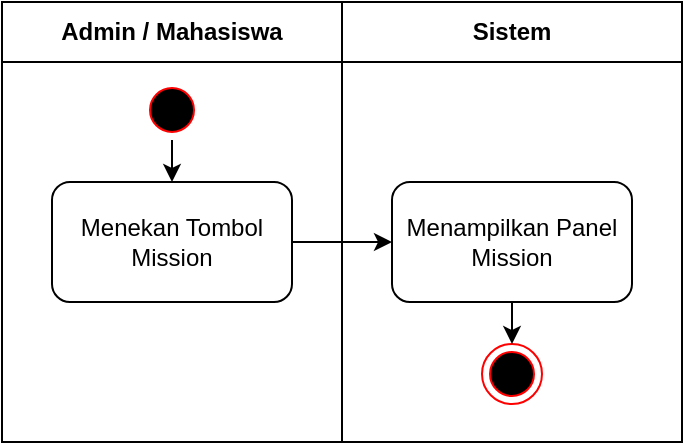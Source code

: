<mxfile version="24.7.7">
  <diagram id="FoW0NhkRNFs8L6AiQfCd" name="Halaman-1">
    <mxGraphModel dx="419" dy="223" grid="1" gridSize="10" guides="1" tooltips="1" connect="1" arrows="1" fold="1" page="1" pageScale="1" pageWidth="827" pageHeight="1169" math="0" shadow="0">
      <root>
        <mxCell id="0" />
        <mxCell id="1" parent="0" />
        <mxCell id="Ot3S0epjnxDfbkrlAxVJ-14" value="Admin / Mahasiswa" style="swimlane;whiteSpace=wrap;html=1;startSize=30;" parent="1" vertex="1">
          <mxGeometry x="50" y="40" width="170" height="220" as="geometry" />
        </mxCell>
        <mxCell id="Ot3S0epjnxDfbkrlAxVJ-15" style="edgeStyle=orthogonalEdgeStyle;rounded=0;orthogonalLoop=1;jettySize=auto;html=1;entryX=0.5;entryY=0;entryDx=0;entryDy=0;" parent="Ot3S0epjnxDfbkrlAxVJ-14" source="Ot3S0epjnxDfbkrlAxVJ-16" target="Ot3S0epjnxDfbkrlAxVJ-17" edge="1">
          <mxGeometry relative="1" as="geometry" />
        </mxCell>
        <mxCell id="Ot3S0epjnxDfbkrlAxVJ-16" value="" style="ellipse;html=1;shape=startState;fillColor=#000000;strokeColor=#ff0000;" parent="Ot3S0epjnxDfbkrlAxVJ-14" vertex="1">
          <mxGeometry x="70" y="39" width="30" height="30" as="geometry" />
        </mxCell>
        <mxCell id="Ot3S0epjnxDfbkrlAxVJ-17" value="Menekan Tombol&lt;div&gt;Mission&lt;/div&gt;" style="rounded=1;whiteSpace=wrap;html=1;" parent="Ot3S0epjnxDfbkrlAxVJ-14" vertex="1">
          <mxGeometry x="25" y="90" width="120" height="60" as="geometry" />
        </mxCell>
        <mxCell id="Ot3S0epjnxDfbkrlAxVJ-19" value="Sistem" style="swimlane;whiteSpace=wrap;html=1;startSize=30;" parent="1" vertex="1">
          <mxGeometry x="220" y="40" width="170" height="220" as="geometry" />
        </mxCell>
        <mxCell id="Ot3S0epjnxDfbkrlAxVJ-20" value="Menampilkan Panel Mission" style="whiteSpace=wrap;html=1;rounded=1;" parent="Ot3S0epjnxDfbkrlAxVJ-19" vertex="1">
          <mxGeometry x="25" y="90" width="120" height="60" as="geometry" />
        </mxCell>
        <mxCell id="Ot3S0epjnxDfbkrlAxVJ-21" value="" style="ellipse;html=1;shape=endState;fillColor=#000000;strokeColor=#ff0000;" parent="Ot3S0epjnxDfbkrlAxVJ-19" vertex="1">
          <mxGeometry x="70" y="171" width="30" height="30" as="geometry" />
        </mxCell>
        <mxCell id="Ot3S0epjnxDfbkrlAxVJ-22" style="edgeStyle=orthogonalEdgeStyle;rounded=0;orthogonalLoop=1;jettySize=auto;html=1;entryX=0.5;entryY=0;entryDx=0;entryDy=0;exitX=0.5;exitY=1;exitDx=0;exitDy=0;" parent="Ot3S0epjnxDfbkrlAxVJ-19" source="Ot3S0epjnxDfbkrlAxVJ-20" target="Ot3S0epjnxDfbkrlAxVJ-21" edge="1">
          <mxGeometry relative="1" as="geometry">
            <mxPoint x="100.0" y="270" as="sourcePoint" />
          </mxGeometry>
        </mxCell>
        <mxCell id="Ot3S0epjnxDfbkrlAxVJ-24" value="" style="edgeStyle=orthogonalEdgeStyle;rounded=0;orthogonalLoop=1;jettySize=auto;html=1;exitX=1;exitY=0.5;exitDx=0;exitDy=0;" parent="1" source="Ot3S0epjnxDfbkrlAxVJ-17" target="Ot3S0epjnxDfbkrlAxVJ-20" edge="1">
          <mxGeometry relative="1" as="geometry">
            <mxPoint x="220" y="170.029" as="sourcePoint" />
          </mxGeometry>
        </mxCell>
      </root>
    </mxGraphModel>
  </diagram>
</mxfile>
